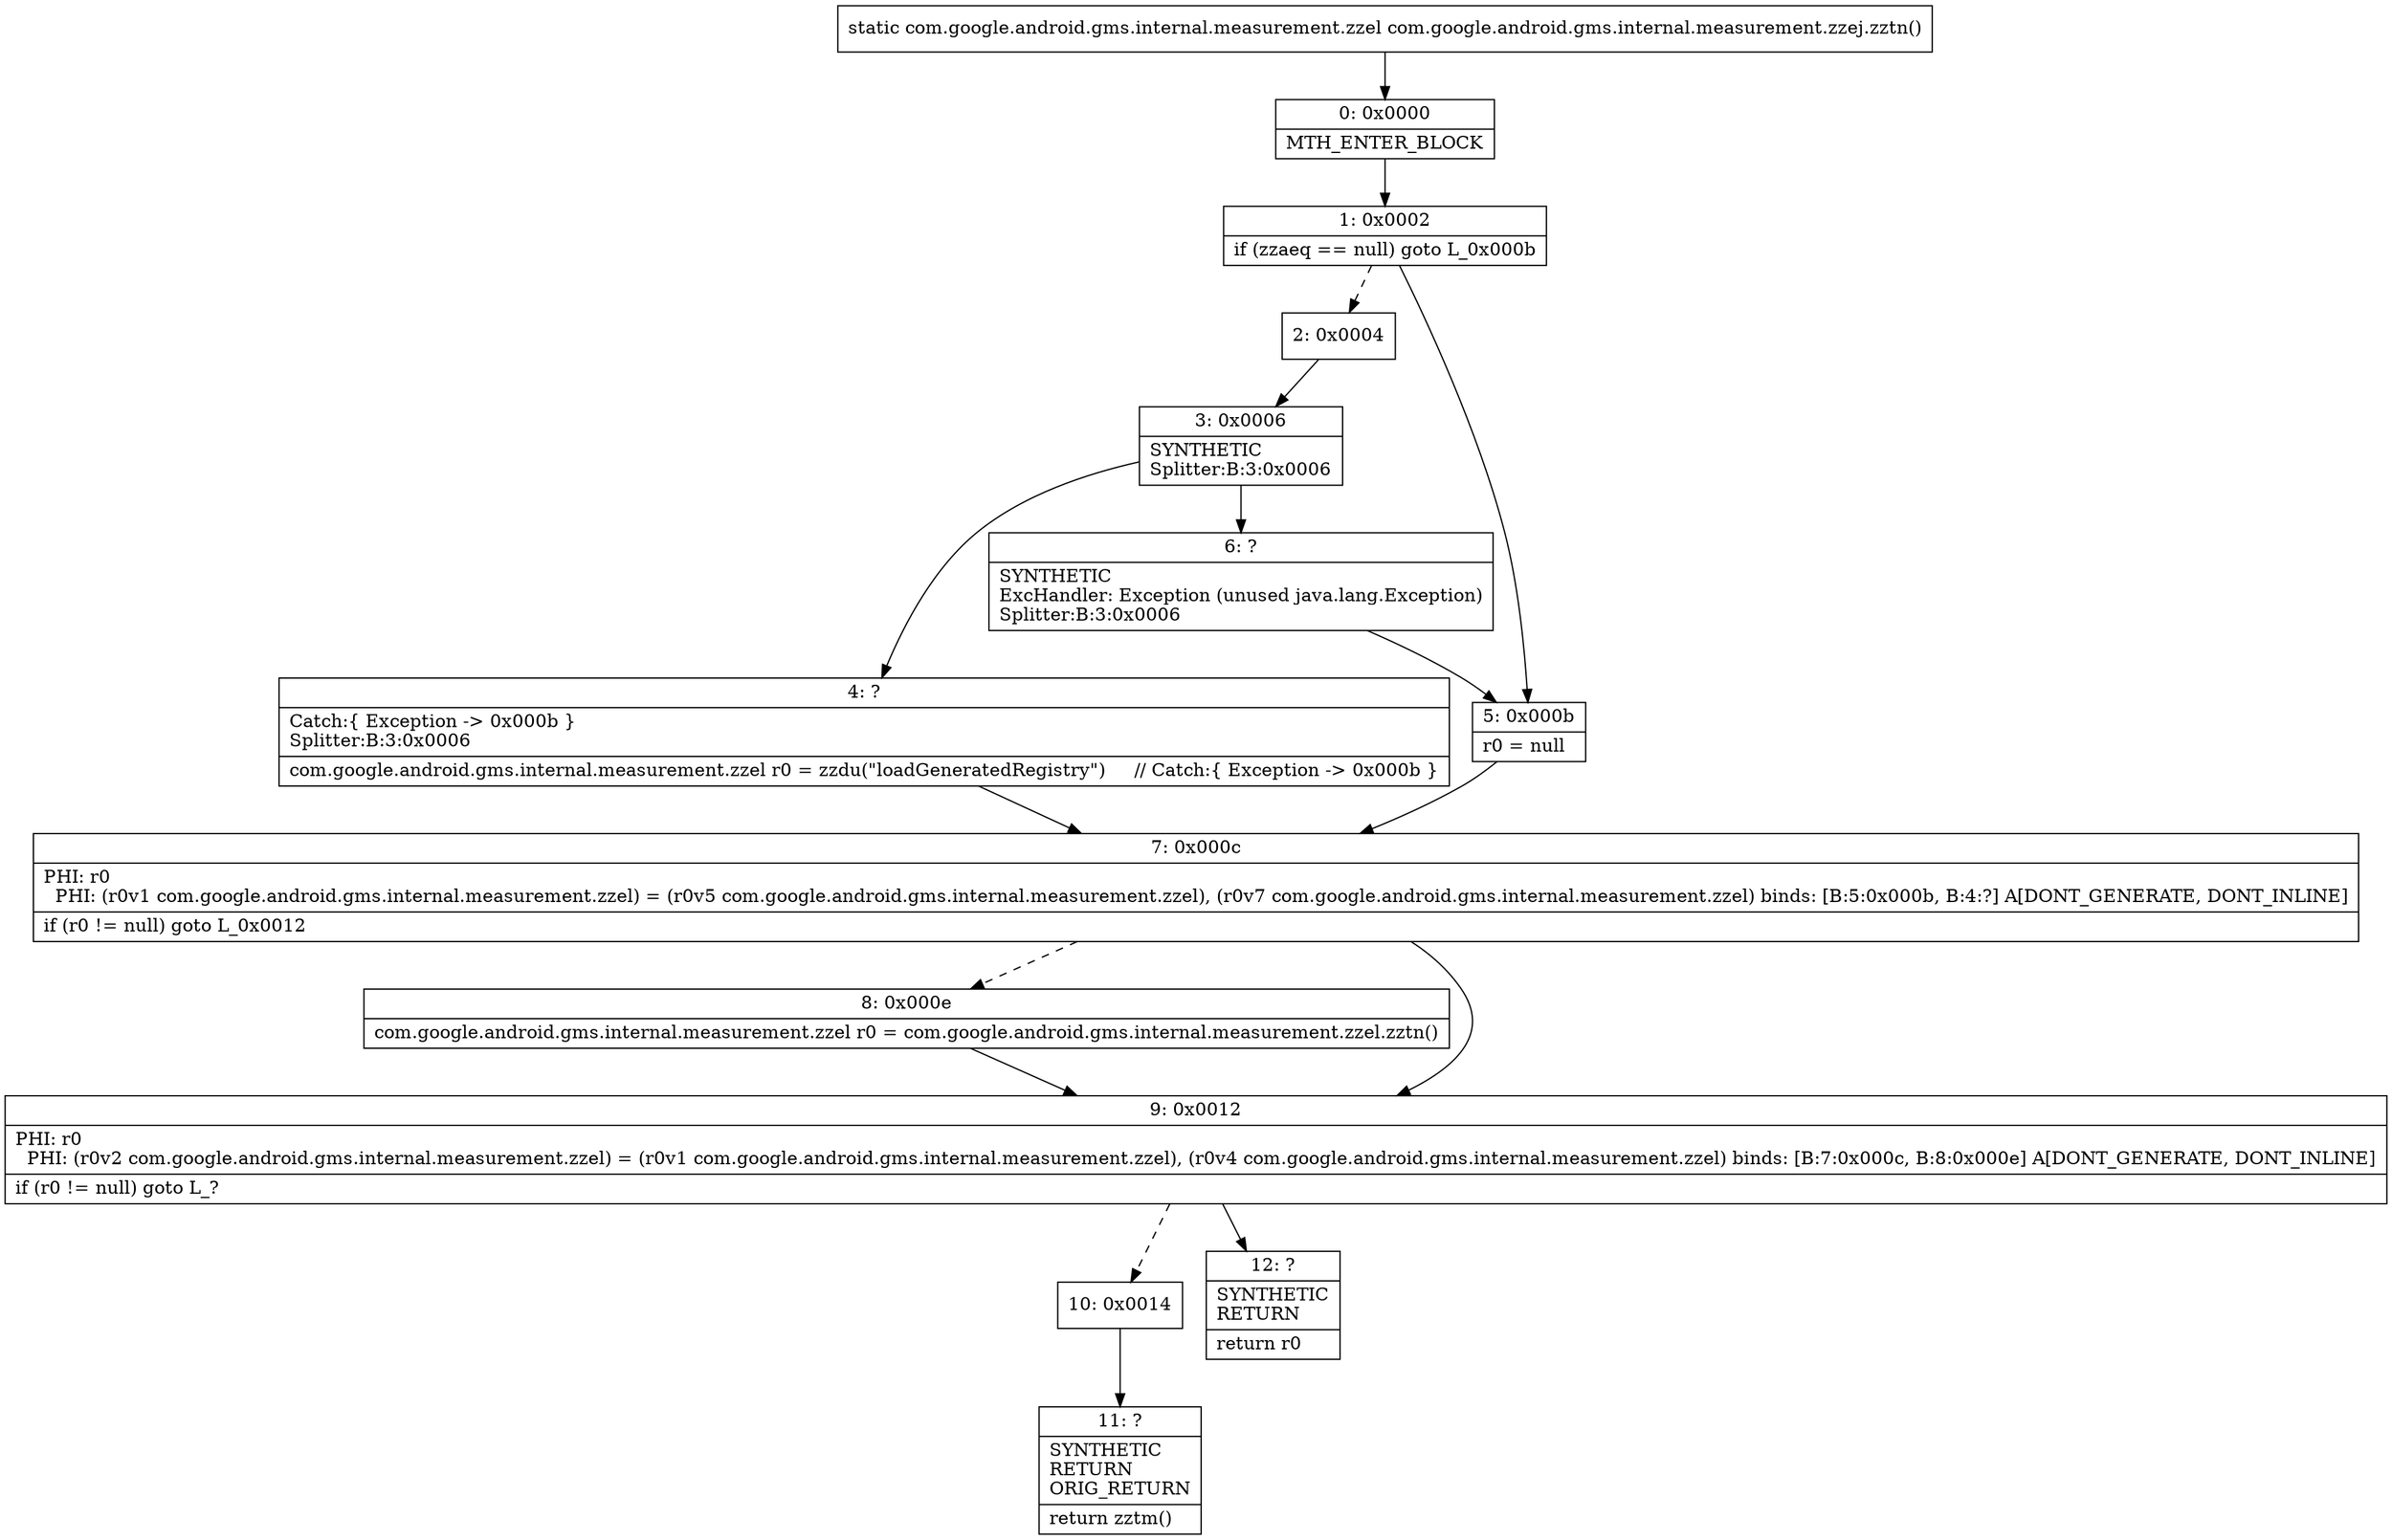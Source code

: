 digraph "CFG forcom.google.android.gms.internal.measurement.zzej.zztn()Lcom\/google\/android\/gms\/internal\/measurement\/zzel;" {
Node_0 [shape=record,label="{0\:\ 0x0000|MTH_ENTER_BLOCK\l}"];
Node_1 [shape=record,label="{1\:\ 0x0002|if (zzaeq == null) goto L_0x000b\l}"];
Node_2 [shape=record,label="{2\:\ 0x0004}"];
Node_3 [shape=record,label="{3\:\ 0x0006|SYNTHETIC\lSplitter:B:3:0x0006\l}"];
Node_4 [shape=record,label="{4\:\ ?|Catch:\{ Exception \-\> 0x000b \}\lSplitter:B:3:0x0006\l|com.google.android.gms.internal.measurement.zzel r0 = zzdu(\"loadGeneratedRegistry\")     \/\/ Catch:\{ Exception \-\> 0x000b \}\l}"];
Node_5 [shape=record,label="{5\:\ 0x000b|r0 = null\l}"];
Node_6 [shape=record,label="{6\:\ ?|SYNTHETIC\lExcHandler: Exception (unused java.lang.Exception)\lSplitter:B:3:0x0006\l}"];
Node_7 [shape=record,label="{7\:\ 0x000c|PHI: r0 \l  PHI: (r0v1 com.google.android.gms.internal.measurement.zzel) = (r0v5 com.google.android.gms.internal.measurement.zzel), (r0v7 com.google.android.gms.internal.measurement.zzel) binds: [B:5:0x000b, B:4:?] A[DONT_GENERATE, DONT_INLINE]\l|if (r0 != null) goto L_0x0012\l}"];
Node_8 [shape=record,label="{8\:\ 0x000e|com.google.android.gms.internal.measurement.zzel r0 = com.google.android.gms.internal.measurement.zzel.zztn()\l}"];
Node_9 [shape=record,label="{9\:\ 0x0012|PHI: r0 \l  PHI: (r0v2 com.google.android.gms.internal.measurement.zzel) = (r0v1 com.google.android.gms.internal.measurement.zzel), (r0v4 com.google.android.gms.internal.measurement.zzel) binds: [B:7:0x000c, B:8:0x000e] A[DONT_GENERATE, DONT_INLINE]\l|if (r0 != null) goto L_?\l}"];
Node_10 [shape=record,label="{10\:\ 0x0014}"];
Node_11 [shape=record,label="{11\:\ ?|SYNTHETIC\lRETURN\lORIG_RETURN\l|return zztm()\l}"];
Node_12 [shape=record,label="{12\:\ ?|SYNTHETIC\lRETURN\l|return r0\l}"];
MethodNode[shape=record,label="{static com.google.android.gms.internal.measurement.zzel com.google.android.gms.internal.measurement.zzej.zztn() }"];
MethodNode -> Node_0;
Node_0 -> Node_1;
Node_1 -> Node_2[style=dashed];
Node_1 -> Node_5;
Node_2 -> Node_3;
Node_3 -> Node_4;
Node_3 -> Node_6;
Node_4 -> Node_7;
Node_5 -> Node_7;
Node_6 -> Node_5;
Node_7 -> Node_8[style=dashed];
Node_7 -> Node_9;
Node_8 -> Node_9;
Node_9 -> Node_10[style=dashed];
Node_9 -> Node_12;
Node_10 -> Node_11;
}

